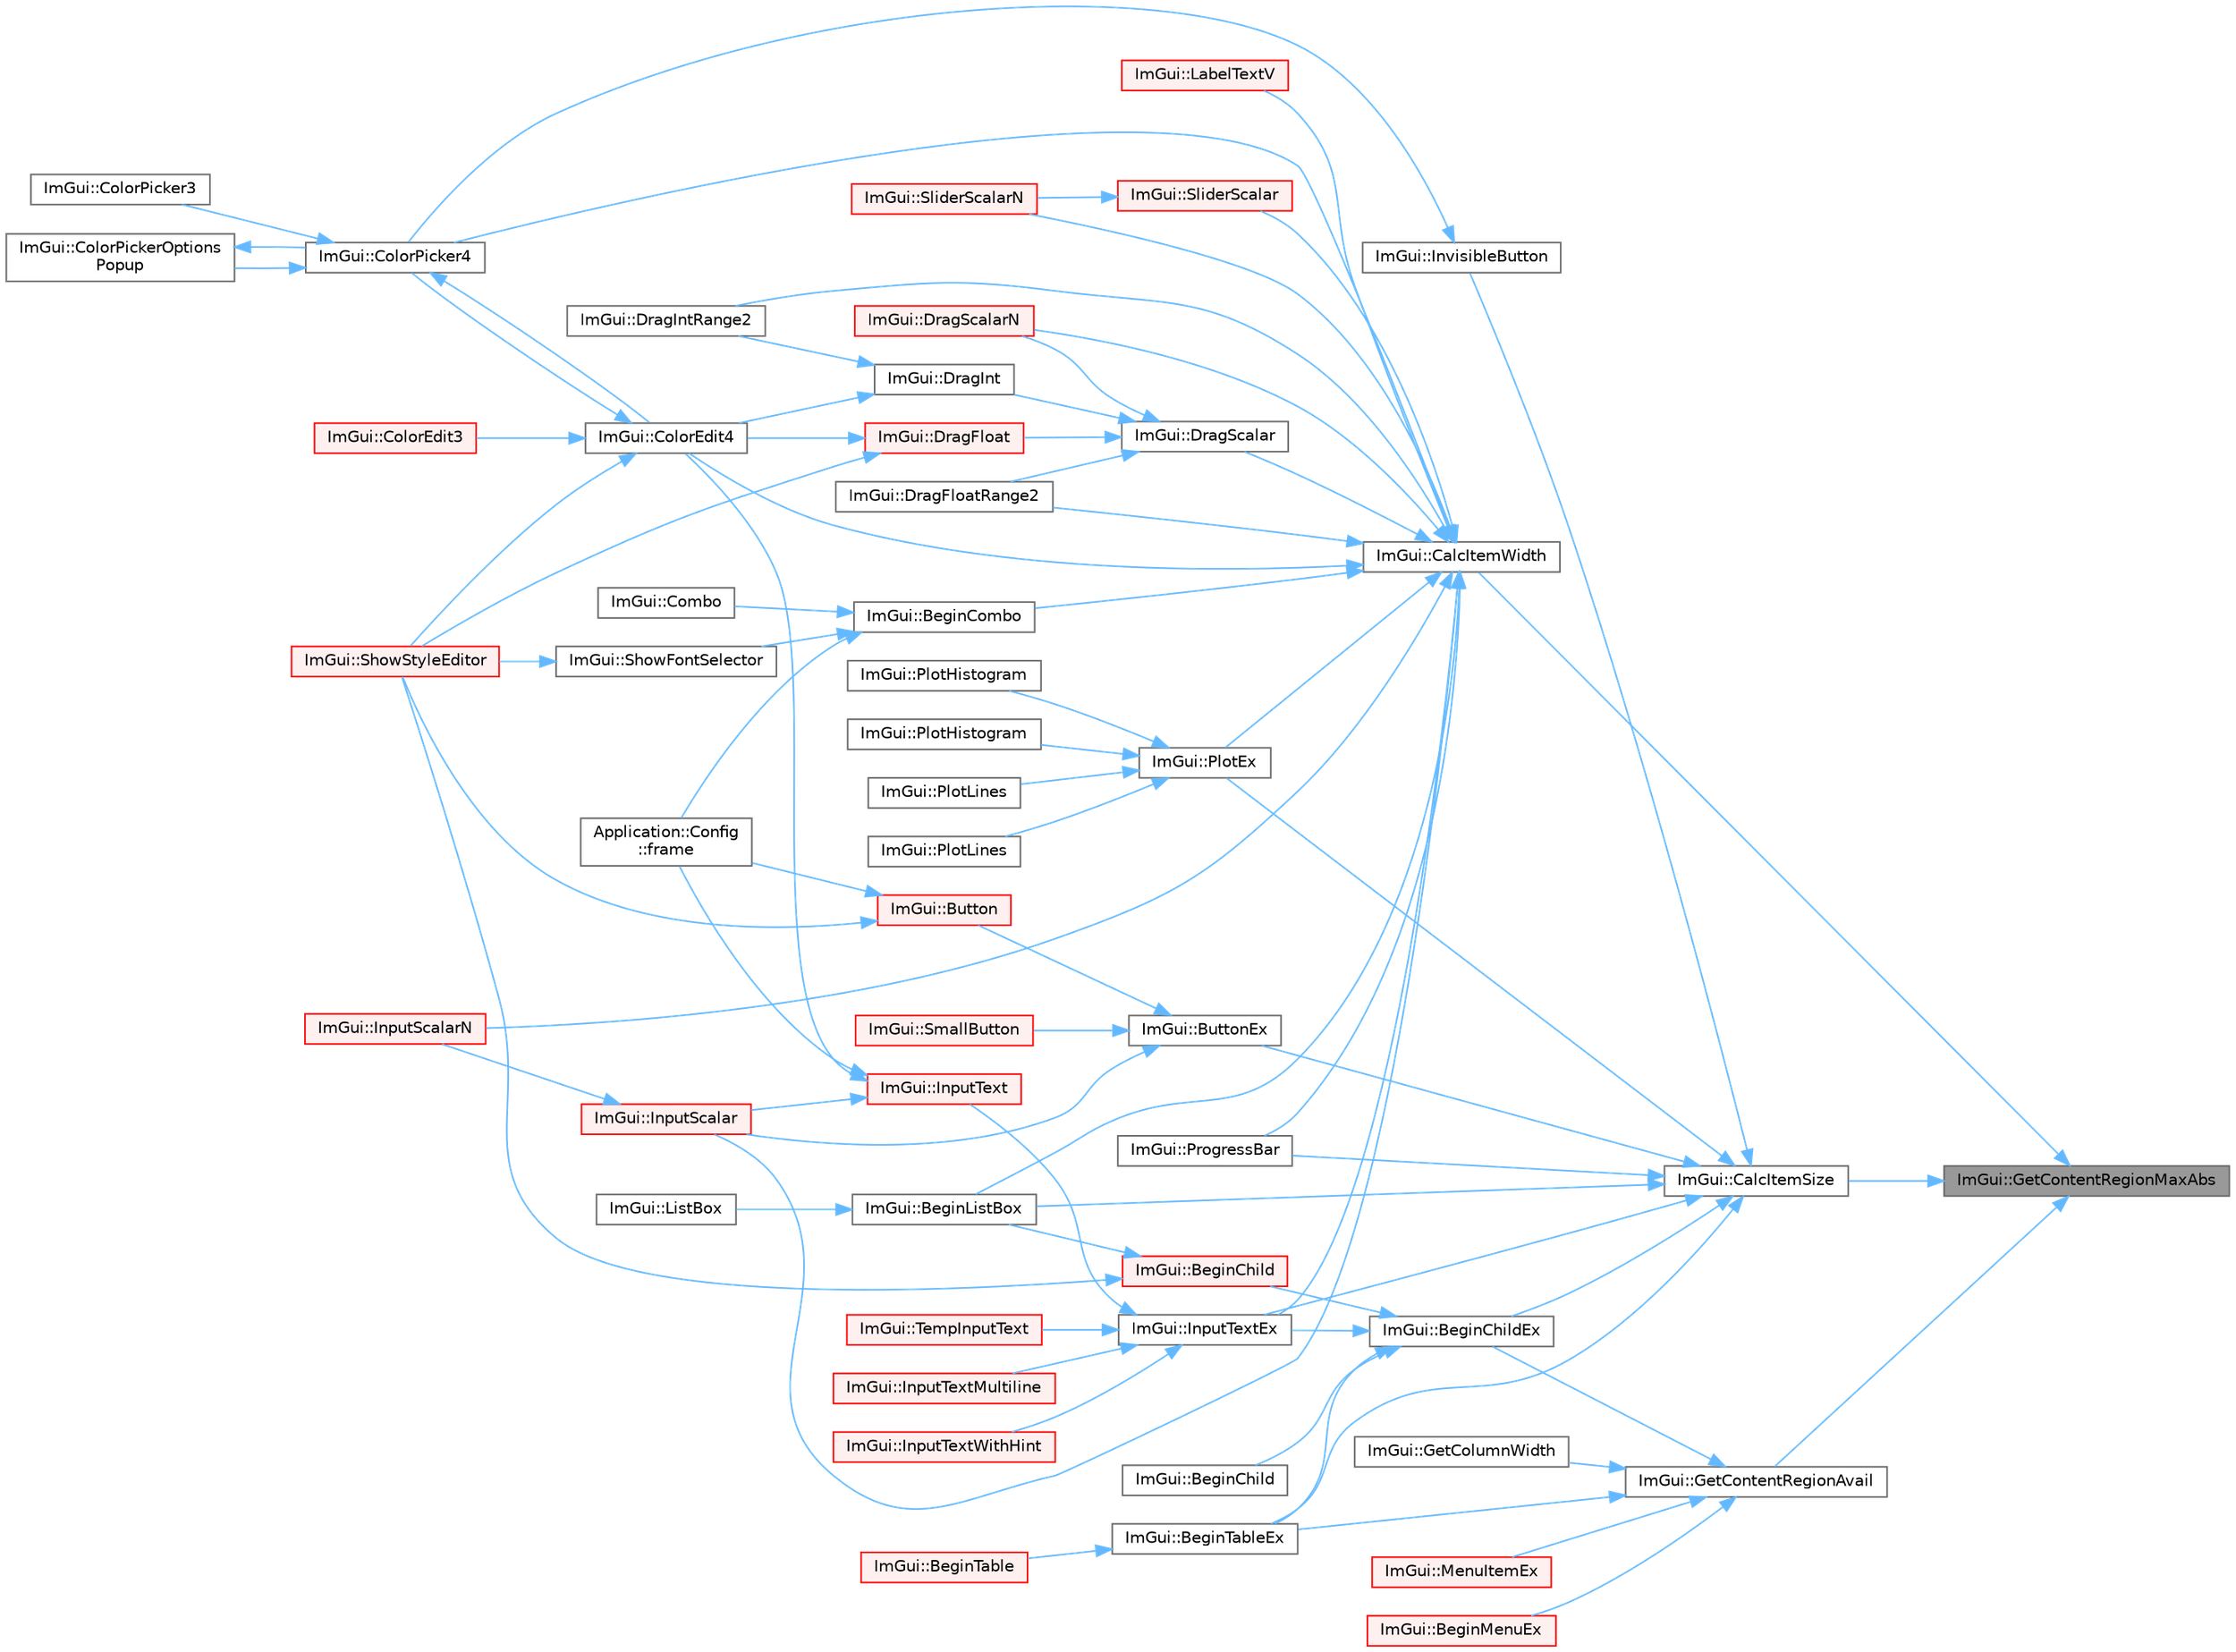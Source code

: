 digraph "ImGui::GetContentRegionMaxAbs"
{
 // LATEX_PDF_SIZE
  bgcolor="transparent";
  edge [fontname=Helvetica,fontsize=10,labelfontname=Helvetica,labelfontsize=10];
  node [fontname=Helvetica,fontsize=10,shape=box,height=0.2,width=0.4];
  rankdir="RL";
  Node1 [id="Node000001",label="ImGui::GetContentRegionMaxAbs",height=0.2,width=0.4,color="gray40", fillcolor="grey60", style="filled", fontcolor="black",tooltip=" "];
  Node1 -> Node2 [id="edge1_Node000001_Node000002",dir="back",color="steelblue1",style="solid",tooltip=" "];
  Node2 [id="Node000002",label="ImGui::CalcItemSize",height=0.2,width=0.4,color="grey40", fillcolor="white", style="filled",URL="$namespace_im_gui.html#acaef0497f7982dd98bf215e50129cd9b",tooltip=" "];
  Node2 -> Node3 [id="edge2_Node000002_Node000003",dir="back",color="steelblue1",style="solid",tooltip=" "];
  Node3 [id="Node000003",label="ImGui::BeginChildEx",height=0.2,width=0.4,color="grey40", fillcolor="white", style="filled",URL="$namespace_im_gui.html#ac36ecce0443f0b45a48484d85f653ae2",tooltip=" "];
  Node3 -> Node4 [id="edge3_Node000003_Node000004",dir="back",color="steelblue1",style="solid",tooltip=" "];
  Node4 [id="Node000004",label="ImGui::BeginChild",height=0.2,width=0.4,color="red", fillcolor="#FFF0F0", style="filled",URL="$namespace_im_gui.html#aebac8b07ee9ea0e452c98813a3e907c3",tooltip=" "];
  Node4 -> Node5 [id="edge4_Node000004_Node000005",dir="back",color="steelblue1",style="solid",tooltip=" "];
  Node5 [id="Node000005",label="ImGui::BeginListBox",height=0.2,width=0.4,color="grey40", fillcolor="white", style="filled",URL="$namespace_im_gui.html#a2f37c541760a39c189ebdd86c15b60d9",tooltip=" "];
  Node5 -> Node6 [id="edge5_Node000005_Node000006",dir="back",color="steelblue1",style="solid",tooltip=" "];
  Node6 [id="Node000006",label="ImGui::ListBox",height=0.2,width=0.4,color="grey40", fillcolor="white", style="filled",URL="$namespace_im_gui.html#a94c78076bd40ff548ecd124f95af8710",tooltip=" "];
  Node4 -> Node14 [id="edge6_Node000004_Node000014",dir="back",color="steelblue1",style="solid",tooltip=" "];
  Node14 [id="Node000014",label="ImGui::ShowStyleEditor",height=0.2,width=0.4,color="red", fillcolor="#FFF0F0", style="filled",URL="$namespace_im_gui.html#ab2eb3dec78d054fe3feab1c091ec5de5",tooltip=" "];
  Node3 -> Node15 [id="edge7_Node000003_Node000015",dir="back",color="steelblue1",style="solid",tooltip=" "];
  Node15 [id="Node000015",label="ImGui::BeginChild",height=0.2,width=0.4,color="grey40", fillcolor="white", style="filled",URL="$namespace_im_gui.html#a3824e63145d50dd477deec2c7edf5c5a",tooltip=" "];
  Node3 -> Node16 [id="edge8_Node000003_Node000016",dir="back",color="steelblue1",style="solid",tooltip=" "];
  Node16 [id="Node000016",label="ImGui::BeginTableEx",height=0.2,width=0.4,color="grey40", fillcolor="white", style="filled",URL="$namespace_im_gui.html#a28046a30716afeb7738a82a5b19044ca",tooltip=" "];
  Node16 -> Node17 [id="edge9_Node000016_Node000017",dir="back",color="steelblue1",style="solid",tooltip=" "];
  Node17 [id="Node000017",label="ImGui::BeginTable",height=0.2,width=0.4,color="red", fillcolor="#FFF0F0", style="filled",URL="$namespace_im_gui.html#a04ee4f6866b8e10b98008e7f19d35796",tooltip=" "];
  Node3 -> Node20 [id="edge10_Node000003_Node000020",dir="back",color="steelblue1",style="solid",tooltip=" "];
  Node20 [id="Node000020",label="ImGui::InputTextEx",height=0.2,width=0.4,color="grey40", fillcolor="white", style="filled",URL="$namespace_im_gui.html#af89af17ecc11653f25fea1e50e195de6",tooltip=" "];
  Node20 -> Node21 [id="edge11_Node000020_Node000021",dir="back",color="steelblue1",style="solid",tooltip=" "];
  Node21 [id="Node000021",label="ImGui::InputText",height=0.2,width=0.4,color="red", fillcolor="#FFF0F0", style="filled",URL="$namespace_im_gui.html#aa72b5760a3a206729723a587ac7c8519",tooltip=" "];
  Node21 -> Node22 [id="edge12_Node000021_Node000022",dir="back",color="steelblue1",style="solid",tooltip=" "];
  Node22 [id="Node000022",label="ImGui::ColorEdit4",height=0.2,width=0.4,color="grey40", fillcolor="white", style="filled",URL="$namespace_im_gui.html#ac3f45e2aa0b1d591cc8a2cdf8b566a45",tooltip=" "];
  Node22 -> Node23 [id="edge13_Node000022_Node000023",dir="back",color="steelblue1",style="solid",tooltip=" "];
  Node23 [id="Node000023",label="ImGui::ColorEdit3",height=0.2,width=0.4,color="red", fillcolor="#FFF0F0", style="filled",URL="$namespace_im_gui.html#a5afe76ba1c91f07363e40396e7df656e",tooltip=" "];
  Node22 -> Node25 [id="edge14_Node000022_Node000025",dir="back",color="steelblue1",style="solid",tooltip=" "];
  Node25 [id="Node000025",label="ImGui::ColorPicker4",height=0.2,width=0.4,color="grey40", fillcolor="white", style="filled",URL="$namespace_im_gui.html#a3d5aae9e0a14aa051d5a799abbe97b32",tooltip=" "];
  Node25 -> Node22 [id="edge15_Node000025_Node000022",dir="back",color="steelblue1",style="solid",tooltip=" "];
  Node25 -> Node26 [id="edge16_Node000025_Node000026",dir="back",color="steelblue1",style="solid",tooltip=" "];
  Node26 [id="Node000026",label="ImGui::ColorPicker3",height=0.2,width=0.4,color="grey40", fillcolor="white", style="filled",URL="$namespace_im_gui.html#a2a2a98cb9a17b18702be6b954670b388",tooltip=" "];
  Node25 -> Node27 [id="edge17_Node000025_Node000027",dir="back",color="steelblue1",style="solid",tooltip=" "];
  Node27 [id="Node000027",label="ImGui::ColorPickerOptions\lPopup",height=0.2,width=0.4,color="grey40", fillcolor="white", style="filled",URL="$namespace_im_gui.html#a6d112eeb6d8ffdebbc9d9a8c66babbee",tooltip=" "];
  Node27 -> Node25 [id="edge18_Node000027_Node000025",dir="back",color="steelblue1",style="solid",tooltip=" "];
  Node22 -> Node14 [id="edge19_Node000022_Node000014",dir="back",color="steelblue1",style="solid",tooltip=" "];
  Node21 -> Node29 [id="edge20_Node000021_Node000029",dir="back",color="steelblue1",style="solid",tooltip=" "];
  Node29 [id="Node000029",label="Application::Config\l::frame",height=0.2,width=0.4,color="grey40", fillcolor="white", style="filled",URL="$class_application_1_1_config.html#a291cc3a874949e121dcf83a3f90681bc",tooltip=" "];
  Node21 -> Node30 [id="edge21_Node000021_Node000030",dir="back",color="steelblue1",style="solid",tooltip=" "];
  Node30 [id="Node000030",label="ImGui::InputScalar",height=0.2,width=0.4,color="red", fillcolor="#FFF0F0", style="filled",URL="$namespace_im_gui.html#afdb54540b7480872fbb746f64344b374",tooltip=" "];
  Node30 -> Node35 [id="edge22_Node000030_Node000035",dir="back",color="steelblue1",style="solid",tooltip=" "];
  Node35 [id="Node000035",label="ImGui::InputScalarN",height=0.2,width=0.4,color="red", fillcolor="#FFF0F0", style="filled",URL="$namespace_im_gui.html#afb17f0092027c09183df498834abace9",tooltip=" "];
  Node20 -> Node43 [id="edge23_Node000020_Node000043",dir="back",color="steelblue1",style="solid",tooltip=" "];
  Node43 [id="Node000043",label="ImGui::InputTextMultiline",height=0.2,width=0.4,color="red", fillcolor="#FFF0F0", style="filled",URL="$namespace_im_gui.html#a0470693929ed9930cbf5b737577c2414",tooltip=" "];
  Node20 -> Node45 [id="edge24_Node000020_Node000045",dir="back",color="steelblue1",style="solid",tooltip=" "];
  Node45 [id="Node000045",label="ImGui::InputTextWithHint",height=0.2,width=0.4,color="red", fillcolor="#FFF0F0", style="filled",URL="$namespace_im_gui.html#aee5a5127f494966ad16e578714e8fac2",tooltip=" "];
  Node20 -> Node47 [id="edge25_Node000020_Node000047",dir="back",color="steelblue1",style="solid",tooltip=" "];
  Node47 [id="Node000047",label="ImGui::TempInputText",height=0.2,width=0.4,color="red", fillcolor="#FFF0F0", style="filled",URL="$namespace_im_gui.html#ae85def71d2fcf5409035b583b315964e",tooltip=" "];
  Node2 -> Node5 [id="edge26_Node000002_Node000005",dir="back",color="steelblue1",style="solid",tooltip=" "];
  Node2 -> Node16 [id="edge27_Node000002_Node000016",dir="back",color="steelblue1",style="solid",tooltip=" "];
  Node2 -> Node75 [id="edge28_Node000002_Node000075",dir="back",color="steelblue1",style="solid",tooltip=" "];
  Node75 [id="Node000075",label="ImGui::ButtonEx",height=0.2,width=0.4,color="grey40", fillcolor="white", style="filled",URL="$namespace_im_gui.html#ae479220c66b039874c6e4c9e9b22849f",tooltip=" "];
  Node75 -> Node76 [id="edge29_Node000075_Node000076",dir="back",color="steelblue1",style="solid",tooltip=" "];
  Node76 [id="Node000076",label="ImGui::Button",height=0.2,width=0.4,color="red", fillcolor="#FFF0F0", style="filled",URL="$namespace_im_gui.html#a38094c568ce398db5a3abb9d3ac92030",tooltip=" "];
  Node76 -> Node29 [id="edge30_Node000076_Node000029",dir="back",color="steelblue1",style="solid",tooltip=" "];
  Node76 -> Node14 [id="edge31_Node000076_Node000014",dir="back",color="steelblue1",style="solid",tooltip=" "];
  Node75 -> Node30 [id="edge32_Node000075_Node000030",dir="back",color="steelblue1",style="solid",tooltip=" "];
  Node75 -> Node79 [id="edge33_Node000075_Node000079",dir="back",color="steelblue1",style="solid",tooltip=" "];
  Node79 [id="Node000079",label="ImGui::SmallButton",height=0.2,width=0.4,color="red", fillcolor="#FFF0F0", style="filled",URL="$namespace_im_gui.html#a5b76ec69758aeb0a00a66f142f7a4fb2",tooltip=" "];
  Node2 -> Node20 [id="edge34_Node000002_Node000020",dir="back",color="steelblue1",style="solid",tooltip=" "];
  Node2 -> Node82 [id="edge35_Node000002_Node000082",dir="back",color="steelblue1",style="solid",tooltip=" "];
  Node82 [id="Node000082",label="ImGui::InvisibleButton",height=0.2,width=0.4,color="grey40", fillcolor="white", style="filled",URL="$namespace_im_gui.html#a1f61951b9d3a38083bd77b1dbe3ea895",tooltip=" "];
  Node82 -> Node25 [id="edge36_Node000082_Node000025",dir="back",color="steelblue1",style="solid",tooltip=" "];
  Node2 -> Node83 [id="edge37_Node000002_Node000083",dir="back",color="steelblue1",style="solid",tooltip=" "];
  Node83 [id="Node000083",label="ImGui::PlotEx",height=0.2,width=0.4,color="grey40", fillcolor="white", style="filled",URL="$namespace_im_gui.html#afb3147b9a00e396e0b11a1bfe24b8f42",tooltip=" "];
  Node83 -> Node84 [id="edge38_Node000083_Node000084",dir="back",color="steelblue1",style="solid",tooltip=" "];
  Node84 [id="Node000084",label="ImGui::PlotHistogram",height=0.2,width=0.4,color="grey40", fillcolor="white", style="filled",URL="$namespace_im_gui.html#af7a92b2118981835b5251bfdaac50252",tooltip=" "];
  Node83 -> Node85 [id="edge39_Node000083_Node000085",dir="back",color="steelblue1",style="solid",tooltip=" "];
  Node85 [id="Node000085",label="ImGui::PlotHistogram",height=0.2,width=0.4,color="grey40", fillcolor="white", style="filled",URL="$namespace_im_gui.html#af8089203baf8cf723a158c9e34bda2a4",tooltip=" "];
  Node83 -> Node86 [id="edge40_Node000083_Node000086",dir="back",color="steelblue1",style="solid",tooltip=" "];
  Node86 [id="Node000086",label="ImGui::PlotLines",height=0.2,width=0.4,color="grey40", fillcolor="white", style="filled",URL="$namespace_im_gui.html#a2bc21c56e4796855313804086cca114f",tooltip=" "];
  Node83 -> Node87 [id="edge41_Node000083_Node000087",dir="back",color="steelblue1",style="solid",tooltip=" "];
  Node87 [id="Node000087",label="ImGui::PlotLines",height=0.2,width=0.4,color="grey40", fillcolor="white", style="filled",URL="$namespace_im_gui.html#a94a2645d45c96da35b834dc7db93a9f1",tooltip=" "];
  Node2 -> Node88 [id="edge42_Node000002_Node000088",dir="back",color="steelblue1",style="solid",tooltip=" "];
  Node88 [id="Node000088",label="ImGui::ProgressBar",height=0.2,width=0.4,color="grey40", fillcolor="white", style="filled",URL="$namespace_im_gui.html#a412b0416ad68c0ac46e5d66805d911ff",tooltip=" "];
  Node1 -> Node89 [id="edge43_Node000001_Node000089",dir="back",color="steelblue1",style="solid",tooltip=" "];
  Node89 [id="Node000089",label="ImGui::CalcItemWidth",height=0.2,width=0.4,color="grey40", fillcolor="white", style="filled",URL="$namespace_im_gui.html#ab3b3ba92ebd8bca4a552dd93321a1994",tooltip=" "];
  Node89 -> Node90 [id="edge44_Node000089_Node000090",dir="back",color="steelblue1",style="solid",tooltip=" "];
  Node90 [id="Node000090",label="ImGui::BeginCombo",height=0.2,width=0.4,color="grey40", fillcolor="white", style="filled",URL="$namespace_im_gui.html#aa895095bdc7a2907375c555e245575ea",tooltip=" "];
  Node90 -> Node91 [id="edge45_Node000090_Node000091",dir="back",color="steelblue1",style="solid",tooltip=" "];
  Node91 [id="Node000091",label="ImGui::Combo",height=0.2,width=0.4,color="grey40", fillcolor="white", style="filled",URL="$namespace_im_gui.html#ad530c65e7cdfaf03f4e9b2f4e3fed8fc",tooltip=" "];
  Node90 -> Node29 [id="edge46_Node000090_Node000029",dir="back",color="steelblue1",style="solid",tooltip=" "];
  Node90 -> Node92 [id="edge47_Node000090_Node000092",dir="back",color="steelblue1",style="solid",tooltip=" "];
  Node92 [id="Node000092",label="ImGui::ShowFontSelector",height=0.2,width=0.4,color="grey40", fillcolor="white", style="filled",URL="$namespace_im_gui.html#a0bdce99eef17ef1e1fef40a18bd811ab",tooltip=" "];
  Node92 -> Node14 [id="edge48_Node000092_Node000014",dir="back",color="steelblue1",style="solid",tooltip=" "];
  Node89 -> Node5 [id="edge49_Node000089_Node000005",dir="back",color="steelblue1",style="solid",tooltip=" "];
  Node89 -> Node22 [id="edge50_Node000089_Node000022",dir="back",color="steelblue1",style="solid",tooltip=" "];
  Node89 -> Node25 [id="edge51_Node000089_Node000025",dir="back",color="steelblue1",style="solid",tooltip=" "];
  Node89 -> Node53 [id="edge52_Node000089_Node000053",dir="back",color="steelblue1",style="solid",tooltip=" "];
  Node53 [id="Node000053",label="ImGui::DragFloatRange2",height=0.2,width=0.4,color="grey40", fillcolor="white", style="filled",URL="$namespace_im_gui.html#aa6bfd93ead5c47e84b66185da88b8e8c",tooltip=" "];
  Node89 -> Node55 [id="edge53_Node000089_Node000055",dir="back",color="steelblue1",style="solid",tooltip=" "];
  Node55 [id="Node000055",label="ImGui::DragIntRange2",height=0.2,width=0.4,color="grey40", fillcolor="white", style="filled",URL="$namespace_im_gui.html#a27a0380e0480671c7cd854dd7bfc6bd1",tooltip=" "];
  Node89 -> Node49 [id="edge54_Node000089_Node000049",dir="back",color="steelblue1",style="solid",tooltip=" "];
  Node49 [id="Node000049",label="ImGui::DragScalar",height=0.2,width=0.4,color="grey40", fillcolor="white", style="filled",URL="$namespace_im_gui.html#a17d8926e8f44a6d00575b12081c51fe0",tooltip=" "];
  Node49 -> Node50 [id="edge55_Node000049_Node000050",dir="back",color="steelblue1",style="solid",tooltip=" "];
  Node50 [id="Node000050",label="ImGui::DragFloat",height=0.2,width=0.4,color="red", fillcolor="#FFF0F0", style="filled",URL="$namespace_im_gui.html#aab1b20e7bf98aa7bbdb26f8cd3ad91e6",tooltip=" "];
  Node50 -> Node22 [id="edge56_Node000050_Node000022",dir="back",color="steelblue1",style="solid",tooltip=" "];
  Node50 -> Node14 [id="edge57_Node000050_Node000014",dir="back",color="steelblue1",style="solid",tooltip=" "];
  Node49 -> Node53 [id="edge58_Node000049_Node000053",dir="back",color="steelblue1",style="solid",tooltip=" "];
  Node49 -> Node54 [id="edge59_Node000049_Node000054",dir="back",color="steelblue1",style="solid",tooltip=" "];
  Node54 [id="Node000054",label="ImGui::DragInt",height=0.2,width=0.4,color="grey40", fillcolor="white", style="filled",URL="$namespace_im_gui.html#a3714db739ae51fc75601d7fad234a58b",tooltip=" "];
  Node54 -> Node22 [id="edge60_Node000054_Node000022",dir="back",color="steelblue1",style="solid",tooltip=" "];
  Node54 -> Node55 [id="edge61_Node000054_Node000055",dir="back",color="steelblue1",style="solid",tooltip=" "];
  Node49 -> Node56 [id="edge62_Node000049_Node000056",dir="back",color="steelblue1",style="solid",tooltip=" "];
  Node56 [id="Node000056",label="ImGui::DragScalarN",height=0.2,width=0.4,color="red", fillcolor="#FFF0F0", style="filled",URL="$namespace_im_gui.html#a1265d2b30ced1fca909e26c8f718fcbd",tooltip=" "];
  Node89 -> Node56 [id="edge63_Node000089_Node000056",dir="back",color="steelblue1",style="solid",tooltip=" "];
  Node89 -> Node30 [id="edge64_Node000089_Node000030",dir="back",color="steelblue1",style="solid",tooltip=" "];
  Node89 -> Node35 [id="edge65_Node000089_Node000035",dir="back",color="steelblue1",style="solid",tooltip=" "];
  Node89 -> Node20 [id="edge66_Node000089_Node000020",dir="back",color="steelblue1",style="solid",tooltip=" "];
  Node89 -> Node93 [id="edge67_Node000089_Node000093",dir="back",color="steelblue1",style="solid",tooltip=" "];
  Node93 [id="Node000093",label="ImGui::LabelTextV",height=0.2,width=0.4,color="red", fillcolor="#FFF0F0", style="filled",URL="$namespace_im_gui.html#a55e5a7edb676a8f5cd7f65443138a8a0",tooltip=" "];
  Node89 -> Node83 [id="edge68_Node000089_Node000083",dir="back",color="steelblue1",style="solid",tooltip=" "];
  Node89 -> Node88 [id="edge69_Node000089_Node000088",dir="back",color="steelblue1",style="solid",tooltip=" "];
  Node89 -> Node63 [id="edge70_Node000089_Node000063",dir="back",color="steelblue1",style="solid",tooltip=" "];
  Node63 [id="Node000063",label="ImGui::SliderScalar",height=0.2,width=0.4,color="red", fillcolor="#FFF0F0", style="filled",URL="$namespace_im_gui.html#afdd7faa9a69f75b8d674cdc207441bea",tooltip=" "];
  Node63 -> Node68 [id="edge71_Node000063_Node000068",dir="back",color="steelblue1",style="solid",tooltip=" "];
  Node68 [id="Node000068",label="ImGui::SliderScalarN",height=0.2,width=0.4,color="red", fillcolor="#FFF0F0", style="filled",URL="$namespace_im_gui.html#a64031a4ad000695c1e1d3f42792f4bb4",tooltip=" "];
  Node89 -> Node68 [id="edge72_Node000089_Node000068",dir="back",color="steelblue1",style="solid",tooltip=" "];
  Node1 -> Node95 [id="edge73_Node000001_Node000095",dir="back",color="steelblue1",style="solid",tooltip=" "];
  Node95 [id="Node000095",label="ImGui::GetContentRegionAvail",height=0.2,width=0.4,color="grey40", fillcolor="white", style="filled",URL="$namespace_im_gui.html#a410c8e19b2fea8b52746ca11b3930301",tooltip=" "];
  Node95 -> Node3 [id="edge74_Node000095_Node000003",dir="back",color="steelblue1",style="solid",tooltip=" "];
  Node95 -> Node96 [id="edge75_Node000095_Node000096",dir="back",color="steelblue1",style="solid",tooltip=" "];
  Node96 [id="Node000096",label="ImGui::BeginMenuEx",height=0.2,width=0.4,color="red", fillcolor="#FFF0F0", style="filled",URL="$namespace_im_gui.html#a8dc671f87ed281b6445ce6ae4ab25183",tooltip=" "];
  Node95 -> Node16 [id="edge76_Node000095_Node000016",dir="back",color="steelblue1",style="solid",tooltip=" "];
  Node95 -> Node98 [id="edge77_Node000095_Node000098",dir="back",color="steelblue1",style="solid",tooltip=" "];
  Node98 [id="Node000098",label="ImGui::GetColumnWidth",height=0.2,width=0.4,color="grey40", fillcolor="white", style="filled",URL="$namespace_im_gui.html#a3d205d86dab5ca0763a92997283ac36e",tooltip=" "];
  Node95 -> Node99 [id="edge78_Node000095_Node000099",dir="back",color="steelblue1",style="solid",tooltip=" "];
  Node99 [id="Node000099",label="ImGui::MenuItemEx",height=0.2,width=0.4,color="red", fillcolor="#FFF0F0", style="filled",URL="$namespace_im_gui.html#ab5e6e4c78805615fb4d26d4918031f9c",tooltip=" "];
}
